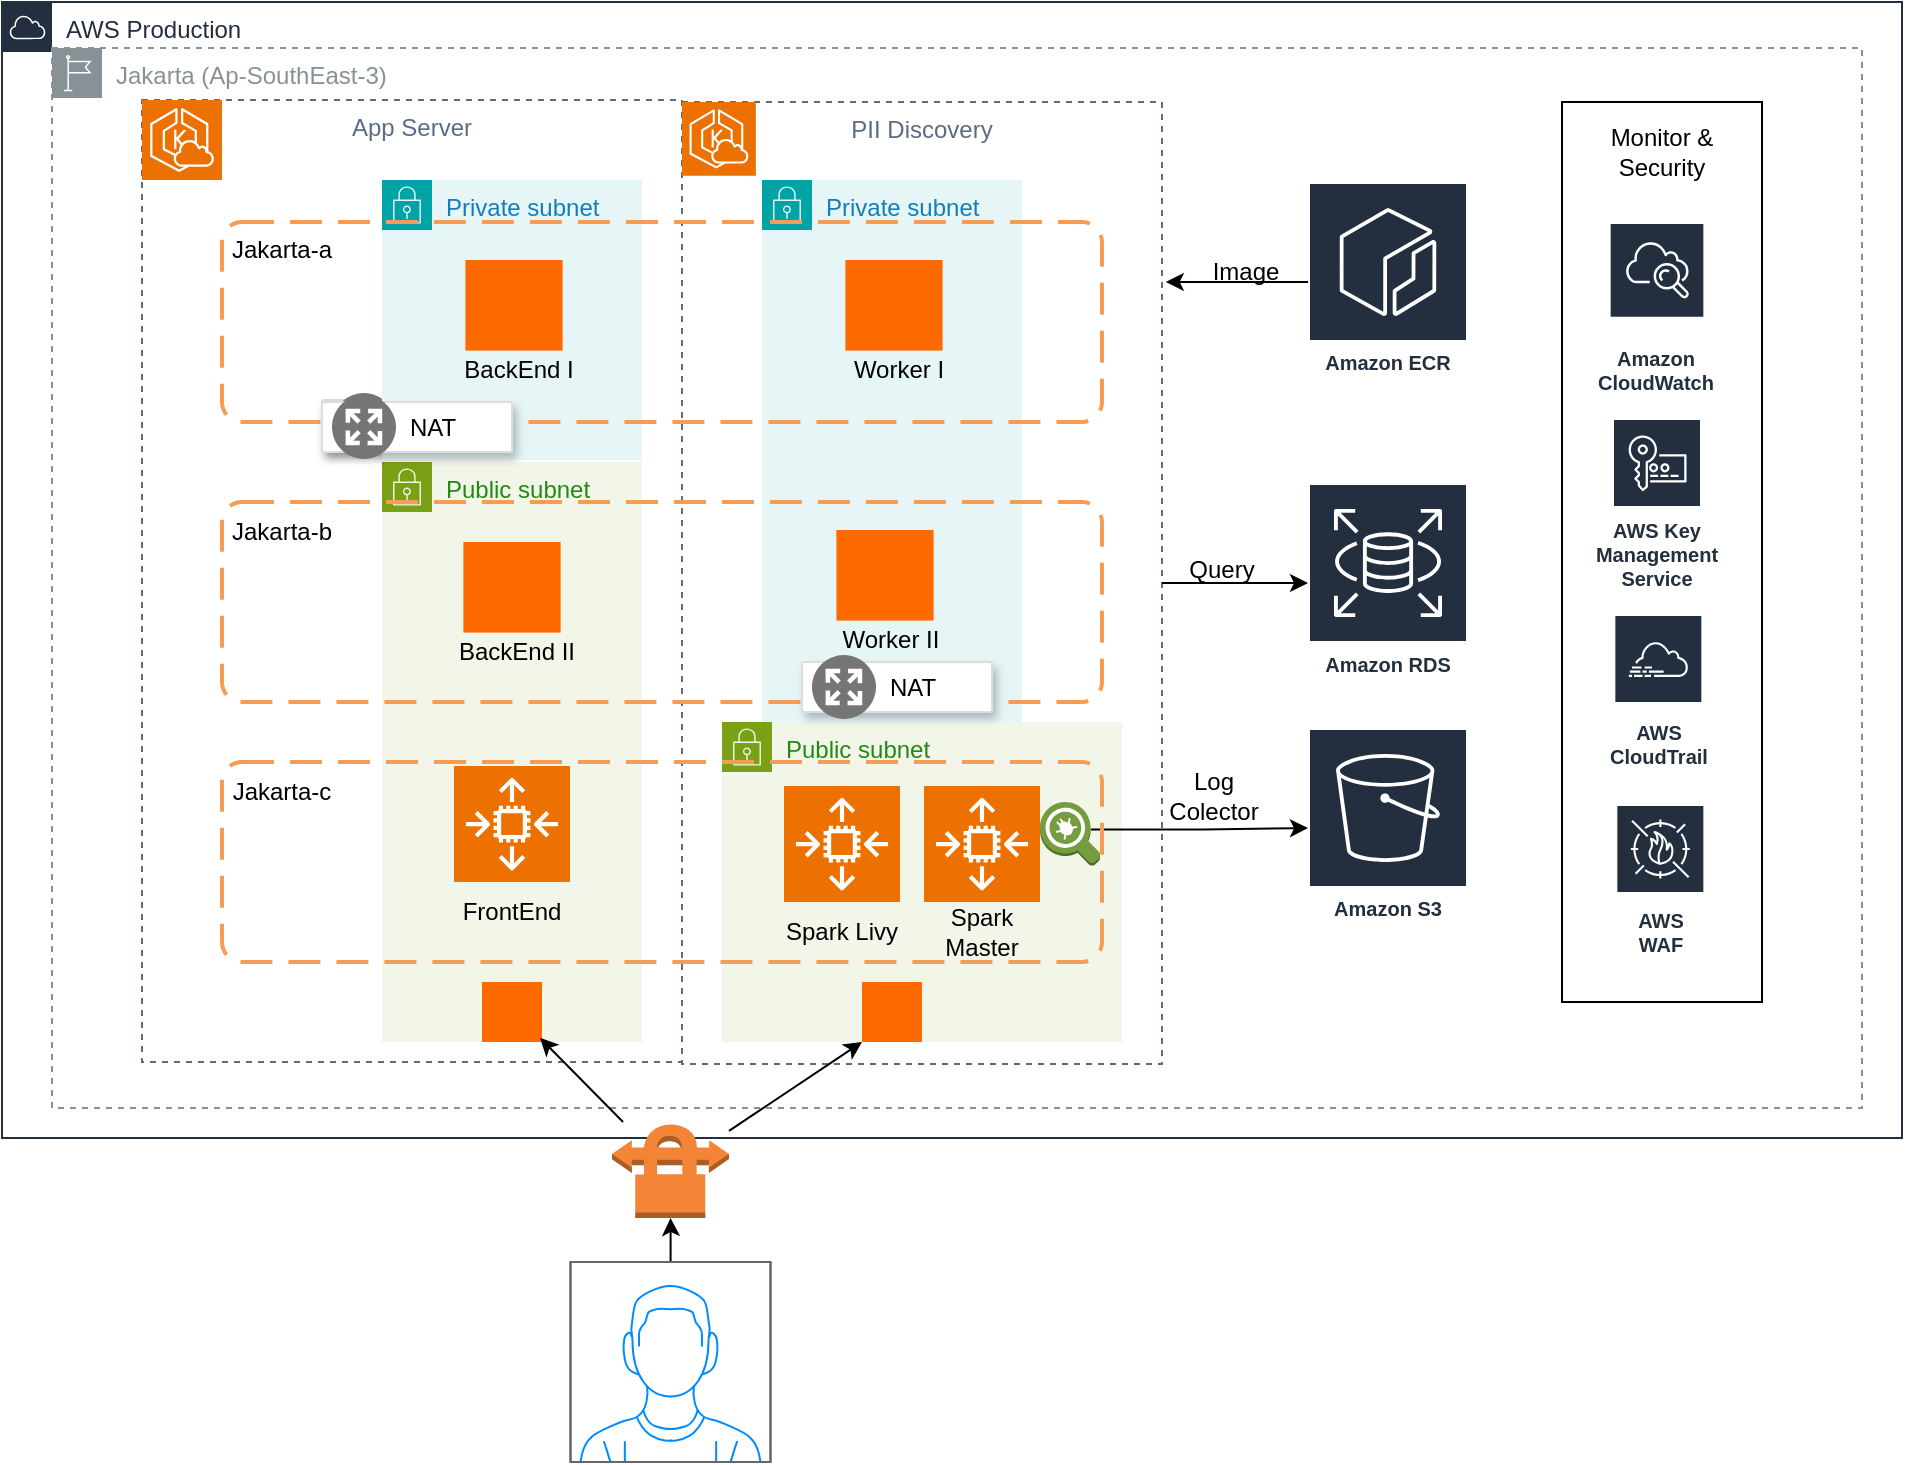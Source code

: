 <mxfile version="27.1.3">
  <diagram name="Page-1" id="OEKFfMH_OTiZ_qOjaAbR">
    <mxGraphModel dx="1111" dy="566" grid="1" gridSize="10" guides="1" tooltips="1" connect="1" arrows="1" fold="1" page="1" pageScale="1" pageWidth="1400" pageHeight="850" math="0" shadow="0">
      <root>
        <mxCell id="0" />
        <mxCell id="1" parent="0" />
        <mxCell id="RjtxKORx6J7O7LgqOXKw-29" value="AWS Production" style="points=[[0,0],[0.25,0],[0.5,0],[0.75,0],[1,0],[1,0.25],[1,0.5],[1,0.75],[1,1],[0.75,1],[0.5,1],[0.25,1],[0,1],[0,0.75],[0,0.5],[0,0.25]];outlineConnect=0;gradientColor=none;html=1;whiteSpace=wrap;fontSize=12;fontStyle=0;container=1;pointerEvents=0;collapsible=0;recursiveResize=0;shape=mxgraph.aws4.group;grIcon=mxgraph.aws4.group_aws_cloud;strokeColor=#232F3E;fillColor=none;verticalAlign=top;align=left;spacingLeft=30;fontColor=#232F3E;dashed=0;" parent="1" vertex="1">
          <mxGeometry x="40" y="60" width="950" height="568" as="geometry" />
        </mxCell>
        <mxCell id="RjtxKORx6J7O7LgqOXKw-87" value="" style="group" parent="RjtxKORx6J7O7LgqOXKw-29" vertex="1" connectable="0">
          <mxGeometry x="70" y="49" width="270" height="481" as="geometry" />
        </mxCell>
        <mxCell id="RjtxKORx6J7O7LgqOXKw-86" value="App Server" style="fillColor=none;strokeColor=#5A6C86;dashed=1;verticalAlign=top;fontStyle=0;fontColor=#5A6C86;whiteSpace=wrap;html=1;" parent="RjtxKORx6J7O7LgqOXKw-87" vertex="1">
          <mxGeometry width="270" height="481" as="geometry" />
        </mxCell>
        <mxCell id="RjtxKORx6J7O7LgqOXKw-85" value="" style="sketch=0;points=[[0,0,0],[0.25,0,0],[0.5,0,0],[0.75,0,0],[1,0,0],[0,1,0],[0.25,1,0],[0.5,1,0],[0.75,1,0],[1,1,0],[0,0.25,0],[0,0.5,0],[0,0.75,0],[1,0.25,0],[1,0.5,0],[1,0.75,0]];outlineConnect=0;fontColor=#232F3E;fillColor=#ED7100;strokeColor=#ffffff;dashed=0;verticalLabelPosition=bottom;verticalAlign=top;align=center;html=1;fontSize=12;fontStyle=0;aspect=fixed;shape=mxgraph.aws4.resourceIcon;resIcon=mxgraph.aws4.eks_cloud;" parent="RjtxKORx6J7O7LgqOXKw-87" vertex="1">
          <mxGeometry width="40" height="40" as="geometry" />
        </mxCell>
        <mxCell id="nUeZr9KWxaVTWW3aNAhu-19" value="" style="strokeColor=#dddddd;fillColor=#FFFFFF;shadow=1;strokeWidth=1;rounded=1;absoluteArcSize=1;arcSize=2;" parent="RjtxKORx6J7O7LgqOXKw-87" vertex="1">
          <mxGeometry x="90" y="150" width="95" height="25" as="geometry" />
        </mxCell>
        <mxCell id="nUeZr9KWxaVTWW3aNAhu-20" value="NAT" style="sketch=0;dashed=0;connectable=0;html=1;fillColor=#757575;strokeColor=none;shape=mxgraph.gcp2.nat;part=1;labelPosition=right;verticalLabelPosition=middle;align=left;verticalAlign=middle;spacingLeft=5;fontSize=12;" parent="nUeZr9KWxaVTWW3aNAhu-19" vertex="1">
          <mxGeometry y="0.5" width="32" height="32" relative="1" as="geometry">
            <mxPoint x="5" y="-16" as="offset" />
          </mxGeometry>
        </mxCell>
        <mxCell id="7GZHaW2NBQIr_SHn8R8S-1" value="Jakarta-a" style="text;html=1;align=center;verticalAlign=middle;whiteSpace=wrap;rounded=0;" vertex="1" parent="RjtxKORx6J7O7LgqOXKw-87">
          <mxGeometry x="30" y="71" width="80" height="8" as="geometry" />
        </mxCell>
        <mxCell id="RjtxKORx6J7O7LgqOXKw-40" value="Public subnet" style="points=[[0,0],[0.25,0],[0.5,0],[0.75,0],[1,0],[1,0.25],[1,0.5],[1,0.75],[1,1],[0.75,1],[0.5,1],[0.25,1],[0,1],[0,0.75],[0,0.5],[0,0.25]];outlineConnect=0;gradientColor=none;html=1;whiteSpace=wrap;fontSize=12;fontStyle=0;container=0;pointerEvents=0;collapsible=0;recursiveResize=0;shape=mxgraph.aws4.group;grIcon=mxgraph.aws4.group_security_group;grStroke=0;strokeColor=#7AA116;fillColor=#F2F6E8;verticalAlign=top;align=left;spacingLeft=30;fontColor=#248814;dashed=0;" parent="RjtxKORx6J7O7LgqOXKw-29" vertex="1">
          <mxGeometry x="360" y="360" width="200" height="160" as="geometry" />
        </mxCell>
        <mxCell id="RjtxKORx6J7O7LgqOXKw-89" value="PII Discovery" style="fillColor=none;strokeColor=#5A6C86;dashed=1;verticalAlign=top;fontStyle=0;fontColor=#5A6C86;whiteSpace=wrap;html=1;" parent="RjtxKORx6J7O7LgqOXKw-29" vertex="1">
          <mxGeometry x="340" y="50" width="240" height="481" as="geometry" />
        </mxCell>
        <mxCell id="RjtxKORx6J7O7LgqOXKw-43" value="Jakarta (Ap-SouthEast-3)" style="sketch=0;outlineConnect=0;gradientColor=none;html=1;whiteSpace=wrap;fontSize=12;fontStyle=0;shape=mxgraph.aws4.group;grIcon=mxgraph.aws4.group_region;strokeColor=#879196;fillColor=none;verticalAlign=top;align=left;spacingLeft=30;fontColor=#879196;dashed=1;" parent="RjtxKORx6J7O7LgqOXKw-29" vertex="1">
          <mxGeometry x="25" y="23" width="905" height="530" as="geometry" />
        </mxCell>
        <mxCell id="RjtxKORx6J7O7LgqOXKw-72" value="" style="group" parent="RjtxKORx6J7O7LgqOXKw-29" vertex="1" connectable="0">
          <mxGeometry x="190" y="89" width="130" height="431" as="geometry" />
        </mxCell>
        <mxCell id="RjtxKORx6J7O7LgqOXKw-73" value="Public subnet" style="points=[[0,0],[0.25,0],[0.5,0],[0.75,0],[1,0],[1,0.25],[1,0.5],[1,0.75],[1,1],[0.75,1],[0.5,1],[0.25,1],[0,1],[0,0.75],[0,0.5],[0,0.25]];outlineConnect=0;gradientColor=none;html=1;whiteSpace=wrap;fontSize=12;fontStyle=0;container=0;pointerEvents=0;collapsible=0;recursiveResize=0;shape=mxgraph.aws4.group;grIcon=mxgraph.aws4.group_security_group;grStroke=0;strokeColor=#7AA116;fillColor=#F2F6E8;verticalAlign=top;align=left;spacingLeft=30;fontColor=#248814;dashed=0;" parent="RjtxKORx6J7O7LgqOXKw-72" vertex="1">
          <mxGeometry y="141" width="130" height="290" as="geometry" />
        </mxCell>
        <mxCell id="RjtxKORx6J7O7LgqOXKw-74" value="Private subnet" style="points=[[0,0],[0.25,0],[0.5,0],[0.75,0],[1,0],[1,0.25],[1,0.5],[1,0.75],[1,1],[0.75,1],[0.5,1],[0.25,1],[0,1],[0,0.75],[0,0.5],[0,0.25]];outlineConnect=0;gradientColor=none;html=1;whiteSpace=wrap;fontSize=12;fontStyle=0;container=1;pointerEvents=0;collapsible=0;recursiveResize=0;shape=mxgraph.aws4.group;grIcon=mxgraph.aws4.group_security_group;grStroke=0;strokeColor=#00A4A6;fillColor=#E6F6F7;verticalAlign=top;align=left;spacingLeft=30;fontColor=#147EBA;dashed=0;" parent="RjtxKORx6J7O7LgqOXKw-72" vertex="1">
          <mxGeometry width="130" height="140" as="geometry" />
        </mxCell>
        <mxCell id="RjtxKORx6J7O7LgqOXKw-75" value="" style="group" parent="RjtxKORx6J7O7LgqOXKw-74" vertex="1" connectable="0">
          <mxGeometry x="36" y="40" width="65" height="70" as="geometry" />
        </mxCell>
        <mxCell id="RjtxKORx6J7O7LgqOXKw-76" value="" style="points=[];aspect=fixed;html=1;align=center;shadow=0;dashed=0;fillColor=#FF6A00;strokeColor=none;shape=mxgraph.alibaba_cloud.ecs_elastic_compute_service;" parent="RjtxKORx6J7O7LgqOXKw-75" vertex="1">
          <mxGeometry x="5.7" width="48.6" height="45.3" as="geometry" />
        </mxCell>
        <mxCell id="RjtxKORx6J7O7LgqOXKw-77" value="BackEnd I" style="text;html=1;align=center;verticalAlign=middle;whiteSpace=wrap;rounded=0;" parent="RjtxKORx6J7O7LgqOXKw-75" vertex="1">
          <mxGeometry y="40" width="65" height="30" as="geometry" />
        </mxCell>
        <mxCell id="RjtxKORx6J7O7LgqOXKw-78" value="" style="group" parent="RjtxKORx6J7O7LgqOXKw-72" vertex="1" connectable="0">
          <mxGeometry x="35" y="293" width="60" height="88" as="geometry" />
        </mxCell>
        <mxCell id="RjtxKORx6J7O7LgqOXKw-79" value="" style="sketch=0;points=[[0,0,0],[0.25,0,0],[0.5,0,0],[0.75,0,0],[1,0,0],[0,1,0],[0.25,1,0],[0.5,1,0],[0.75,1,0],[1,1,0],[0,0.25,0],[0,0.5,0],[0,0.75,0],[1,0.25,0],[1,0.5,0],[1,0.75,0]];outlineConnect=0;fontColor=#232F3E;fillColor=#ED7100;strokeColor=#ffffff;dashed=0;verticalLabelPosition=bottom;verticalAlign=top;align=center;html=1;fontSize=12;fontStyle=0;aspect=fixed;shape=mxgraph.aws4.resourceIcon;resIcon=mxgraph.aws4.auto_scaling2;" parent="RjtxKORx6J7O7LgqOXKw-78" vertex="1">
          <mxGeometry x="1" width="58" height="58" as="geometry" />
        </mxCell>
        <mxCell id="RjtxKORx6J7O7LgqOXKw-80" value="FrontEnd" style="text;html=1;align=center;verticalAlign=middle;whiteSpace=wrap;rounded=0;" parent="RjtxKORx6J7O7LgqOXKw-78" vertex="1">
          <mxGeometry y="58" width="60" height="30" as="geometry" />
        </mxCell>
        <mxCell id="RjtxKORx6J7O7LgqOXKw-81" value="" style="points=[];aspect=fixed;html=1;align=center;shadow=0;dashed=0;fillColor=#FF6A00;strokeColor=none;shape=mxgraph.alibaba_cloud.nlb_network_load_balancer_02;" parent="RjtxKORx6J7O7LgqOXKw-72" vertex="1">
          <mxGeometry x="50" y="401" width="30" height="30" as="geometry" />
        </mxCell>
        <mxCell id="RjtxKORx6J7O7LgqOXKw-82" value="" style="group" parent="RjtxKORx6J7O7LgqOXKw-72" vertex="1" connectable="0">
          <mxGeometry x="35" y="181" width="65" height="70" as="geometry" />
        </mxCell>
        <mxCell id="RjtxKORx6J7O7LgqOXKw-83" value="" style="points=[];aspect=fixed;html=1;align=center;shadow=0;dashed=0;fillColor=#FF6A00;strokeColor=none;shape=mxgraph.alibaba_cloud.ecs_elastic_compute_service;" parent="RjtxKORx6J7O7LgqOXKw-82" vertex="1">
          <mxGeometry x="5.7" width="48.6" height="45.3" as="geometry" />
        </mxCell>
        <mxCell id="RjtxKORx6J7O7LgqOXKw-84" value="BackEnd II" style="text;html=1;align=center;verticalAlign=middle;whiteSpace=wrap;rounded=0;" parent="RjtxKORx6J7O7LgqOXKw-82" vertex="1">
          <mxGeometry y="40" width="65" height="30" as="geometry" />
        </mxCell>
        <mxCell id="RjtxKORx6J7O7LgqOXKw-46" value="Private subnet" style="points=[[0,0],[0.25,0],[0.5,0],[0.75,0],[1,0],[1,0.25],[1,0.5],[1,0.75],[1,1],[0.75,1],[0.5,1],[0.25,1],[0,1],[0,0.75],[0,0.5],[0,0.25]];outlineConnect=0;gradientColor=none;html=1;whiteSpace=wrap;fontSize=12;fontStyle=0;container=1;pointerEvents=0;collapsible=0;recursiveResize=0;shape=mxgraph.aws4.group;grIcon=mxgraph.aws4.group_security_group;grStroke=0;strokeColor=#00A4A6;fillColor=#E6F6F7;verticalAlign=top;align=left;spacingLeft=30;fontColor=#147EBA;dashed=0;" parent="RjtxKORx6J7O7LgqOXKw-29" vertex="1">
          <mxGeometry x="380" y="89" width="130" height="271" as="geometry" />
        </mxCell>
        <mxCell id="RjtxKORx6J7O7LgqOXKw-50" value="" style="group" parent="RjtxKORx6J7O7LgqOXKw-46" vertex="1" connectable="0">
          <mxGeometry x="36" y="40" width="65" height="70" as="geometry" />
        </mxCell>
        <mxCell id="RjtxKORx6J7O7LgqOXKw-51" value="" style="points=[];aspect=fixed;html=1;align=center;shadow=0;dashed=0;fillColor=#FF6A00;strokeColor=none;shape=mxgraph.alibaba_cloud.ecs_elastic_compute_service;" parent="RjtxKORx6J7O7LgqOXKw-50" vertex="1">
          <mxGeometry x="5.7" width="48.6" height="45.3" as="geometry" />
        </mxCell>
        <mxCell id="RjtxKORx6J7O7LgqOXKw-52" value="Worker I" style="text;html=1;align=center;verticalAlign=middle;whiteSpace=wrap;rounded=0;" parent="RjtxKORx6J7O7LgqOXKw-50" vertex="1">
          <mxGeometry y="40" width="65" height="30" as="geometry" />
        </mxCell>
        <mxCell id="RjtxKORx6J7O7LgqOXKw-49" value="" style="group" parent="RjtxKORx6J7O7LgqOXKw-46" vertex="1" connectable="0">
          <mxGeometry x="31.5" y="175" width="65" height="70" as="geometry" />
        </mxCell>
        <mxCell id="RjtxKORx6J7O7LgqOXKw-47" value="" style="points=[];aspect=fixed;html=1;align=center;shadow=0;dashed=0;fillColor=#FF6A00;strokeColor=none;shape=mxgraph.alibaba_cloud.ecs_elastic_compute_service;" parent="RjtxKORx6J7O7LgqOXKw-49" vertex="1">
          <mxGeometry x="5.7" width="48.6" height="45.3" as="geometry" />
        </mxCell>
        <mxCell id="RjtxKORx6J7O7LgqOXKw-48" value="Worker II" style="text;html=1;align=center;verticalAlign=middle;whiteSpace=wrap;rounded=0;" parent="RjtxKORx6J7O7LgqOXKw-49" vertex="1">
          <mxGeometry y="40" width="65" height="30" as="geometry" />
        </mxCell>
        <mxCell id="RjtxKORx6J7O7LgqOXKw-39" value="" style="points=[];aspect=fixed;html=1;align=center;shadow=0;dashed=0;fillColor=#FF6A00;strokeColor=none;shape=mxgraph.alibaba_cloud.nlb_network_load_balancer_02;" parent="RjtxKORx6J7O7LgqOXKw-29" vertex="1">
          <mxGeometry x="430" y="490" width="30" height="30" as="geometry" />
        </mxCell>
        <mxCell id="RjtxKORx6J7O7LgqOXKw-57" value="" style="rounded=1;arcSize=10;dashed=1;strokeColor=#F59D56;fillColor=none;gradientColor=none;dashPattern=8 4;strokeWidth=2;" parent="RjtxKORx6J7O7LgqOXKw-29" vertex="1">
          <mxGeometry x="110" y="250" width="440" height="100" as="geometry" />
        </mxCell>
        <mxCell id="RjtxKORx6J7O7LgqOXKw-55" value="" style="rounded=1;arcSize=10;dashed=1;strokeColor=#F59D56;fillColor=none;gradientColor=none;dashPattern=8 4;strokeWidth=2;" parent="RjtxKORx6J7O7LgqOXKw-29" vertex="1">
          <mxGeometry x="110" y="110" width="440" height="100" as="geometry" />
        </mxCell>
        <mxCell id="RjtxKORx6J7O7LgqOXKw-96" value="Amazon S3" style="sketch=0;outlineConnect=0;fontColor=#232F3E;gradientColor=none;strokeColor=#ffffff;fillColor=#232F3E;dashed=0;verticalLabelPosition=middle;verticalAlign=bottom;align=center;html=1;whiteSpace=wrap;fontSize=10;fontStyle=1;spacing=3;shape=mxgraph.aws4.productIcon;prIcon=mxgraph.aws4.s3;" parent="RjtxKORx6J7O7LgqOXKw-29" vertex="1">
          <mxGeometry x="653" y="363" width="80" height="100" as="geometry" />
        </mxCell>
        <mxCell id="RjtxKORx6J7O7LgqOXKw-97" value="Amazon RDS" style="sketch=0;outlineConnect=0;fontColor=#232F3E;gradientColor=none;strokeColor=#ffffff;fillColor=#232F3E;dashed=0;verticalLabelPosition=middle;verticalAlign=bottom;align=center;html=1;whiteSpace=wrap;fontSize=10;fontStyle=1;spacing=3;shape=mxgraph.aws4.productIcon;prIcon=mxgraph.aws4.rds;" parent="RjtxKORx6J7O7LgqOXKw-29" vertex="1">
          <mxGeometry x="653" y="240.5" width="80" height="100" as="geometry" />
        </mxCell>
        <mxCell id="nUeZr9KWxaVTWW3aNAhu-3" style="edgeStyle=orthogonalEdgeStyle;rounded=0;orthogonalLoop=1;jettySize=auto;html=1;exitX=0.845;exitY=0.43;exitDx=0;exitDy=0;exitPerimeter=0;" parent="RjtxKORx6J7O7LgqOXKw-29" source="nUeZr9KWxaVTWW3aNAhu-2" target="RjtxKORx6J7O7LgqOXKw-96" edge="1">
          <mxGeometry relative="1" as="geometry">
            <mxPoint x="520" y="416" as="sourcePoint" />
          </mxGeometry>
        </mxCell>
        <mxCell id="nUeZr9KWxaVTWW3aNAhu-4" value="" style="edgeStyle=orthogonalEdgeStyle;rounded=0;orthogonalLoop=1;jettySize=auto;html=1;" parent="RjtxKORx6J7O7LgqOXKw-29" source="RjtxKORx6J7O7LgqOXKw-89" target="RjtxKORx6J7O7LgqOXKw-97" edge="1">
          <mxGeometry relative="1" as="geometry" />
        </mxCell>
        <mxCell id="nUeZr9KWxaVTWW3aNAhu-6" value="" style="rounded=4;whiteSpace=wrap;html=1;" parent="RjtxKORx6J7O7LgqOXKw-29" vertex="1">
          <mxGeometry x="780" y="50" width="100" height="450" as="geometry" />
        </mxCell>
        <mxCell id="nUeZr9KWxaVTWW3aNAhu-9" value="AWS&#xa;CloudTrail" style="sketch=0;outlineConnect=0;fontColor=#232F3E;gradientColor=none;strokeColor=#ffffff;fillColor=#232F3E;dashed=0;verticalLabelPosition=middle;verticalAlign=bottom;align=center;html=1;whiteSpace=wrap;fontSize=10;fontStyle=1;spacing=3;shape=mxgraph.aws4.productIcon;prIcon=mxgraph.aws4.cloudtrail;" parent="RjtxKORx6J7O7LgqOXKw-29" vertex="1">
          <mxGeometry x="805.67" y="306" width="45" height="81" as="geometry" />
        </mxCell>
        <mxCell id="nUeZr9KWxaVTWW3aNAhu-11" value="" style="edgeStyle=orthogonalEdgeStyle;rounded=0;orthogonalLoop=1;jettySize=auto;html=1;entryX=1.008;entryY=0.187;entryDx=0;entryDy=0;entryPerimeter=0;" parent="RjtxKORx6J7O7LgqOXKw-29" source="nUeZr9KWxaVTWW3aNAhu-10" target="RjtxKORx6J7O7LgqOXKw-89" edge="1">
          <mxGeometry relative="1" as="geometry" />
        </mxCell>
        <mxCell id="nUeZr9KWxaVTWW3aNAhu-10" value="Amazon ECR" style="sketch=0;outlineConnect=0;fontColor=#232F3E;gradientColor=none;strokeColor=#ffffff;fillColor=#232F3E;dashed=0;verticalLabelPosition=middle;verticalAlign=bottom;align=center;html=1;whiteSpace=wrap;fontSize=10;fontStyle=1;spacing=3;shape=mxgraph.aws4.productIcon;prIcon=mxgraph.aws4.ecr;" parent="RjtxKORx6J7O7LgqOXKw-29" vertex="1">
          <mxGeometry x="653" y="90" width="80" height="100" as="geometry" />
        </mxCell>
        <mxCell id="nUeZr9KWxaVTWW3aNAhu-12" value="Log Colector" style="text;html=1;align=center;verticalAlign=middle;whiteSpace=wrap;rounded=0;" parent="RjtxKORx6J7O7LgqOXKw-29" vertex="1">
          <mxGeometry x="576" y="382" width="60" height="30" as="geometry" />
        </mxCell>
        <mxCell id="nUeZr9KWxaVTWW3aNAhu-13" value="Query" style="text;html=1;align=center;verticalAlign=middle;whiteSpace=wrap;rounded=0;" parent="RjtxKORx6J7O7LgqOXKw-29" vertex="1">
          <mxGeometry x="580" y="269" width="60" height="30" as="geometry" />
        </mxCell>
        <mxCell id="nUeZr9KWxaVTWW3aNAhu-14" value="Image" style="text;html=1;align=center;verticalAlign=middle;whiteSpace=wrap;rounded=0;" parent="RjtxKORx6J7O7LgqOXKw-29" vertex="1">
          <mxGeometry x="592" y="120" width="60" height="30" as="geometry" />
        </mxCell>
        <mxCell id="nUeZr9KWxaVTWW3aNAhu-15" value="AWS WAF" style="sketch=0;outlineConnect=0;fontColor=#232F3E;gradientColor=none;strokeColor=#ffffff;fillColor=#232F3E;dashed=0;verticalLabelPosition=middle;verticalAlign=bottom;align=center;html=1;whiteSpace=wrap;fontSize=10;fontStyle=1;spacing=3;shape=mxgraph.aws4.productIcon;prIcon=mxgraph.aws4.waf;" parent="RjtxKORx6J7O7LgqOXKw-29" vertex="1">
          <mxGeometry x="806.67" y="401" width="45" height="80" as="geometry" />
        </mxCell>
        <mxCell id="nUeZr9KWxaVTWW3aNAhu-16" value="AWS Key Management Service" style="sketch=0;outlineConnect=0;fontColor=#232F3E;gradientColor=none;strokeColor=#ffffff;fillColor=#232F3E;dashed=0;verticalLabelPosition=middle;verticalAlign=bottom;align=center;html=1;whiteSpace=wrap;fontSize=10;fontStyle=1;spacing=3;shape=mxgraph.aws4.productIcon;prIcon=mxgraph.aws4.key_management_service;" parent="RjtxKORx6J7O7LgqOXKw-29" vertex="1">
          <mxGeometry x="805" y="208" width="45" height="90" as="geometry" />
        </mxCell>
        <mxCell id="nUeZr9KWxaVTWW3aNAhu-17" value="Amazon CloudWatch" style="sketch=0;outlineConnect=0;fontColor=#232F3E;gradientColor=none;strokeColor=#ffffff;fillColor=#232F3E;dashed=0;verticalLabelPosition=middle;verticalAlign=bottom;align=center;html=1;whiteSpace=wrap;fontSize=10;fontStyle=1;spacing=3;shape=mxgraph.aws4.productIcon;prIcon=mxgraph.aws4.cloudwatch;" parent="RjtxKORx6J7O7LgqOXKw-29" vertex="1">
          <mxGeometry x="803.33" y="110" width="48.34" height="90" as="geometry" />
        </mxCell>
        <mxCell id="nUeZr9KWxaVTWW3aNAhu-18" value="Monitor &amp;amp; Security" style="text;html=1;align=center;verticalAlign=middle;whiteSpace=wrap;rounded=0;" parent="RjtxKORx6J7O7LgqOXKw-29" vertex="1">
          <mxGeometry x="800" y="60" width="60" height="30" as="geometry" />
        </mxCell>
        <mxCell id="RjtxKORx6J7O7LgqOXKw-90" value="" style="sketch=0;points=[[0,0,0],[0.25,0,0],[0.5,0,0],[0.75,0,0],[1,0,0],[0,1,0],[0.25,1,0],[0.5,1,0],[0.75,1,0],[1,1,0],[0,0.25,0],[0,0.5,0],[0,0.75,0],[1,0.25,0],[1,0.5,0],[1,0.75,0]];outlineConnect=0;fontColor=#232F3E;fillColor=#ED7100;strokeColor=#ffffff;dashed=0;verticalLabelPosition=bottom;verticalAlign=top;align=center;html=1;fontSize=12;fontStyle=0;aspect=fixed;shape=mxgraph.aws4.resourceIcon;resIcon=mxgraph.aws4.eks_cloud;" parent="RjtxKORx6J7O7LgqOXKw-29" vertex="1">
          <mxGeometry x="340" y="50" width="36.923" height="36.923" as="geometry" />
        </mxCell>
        <mxCell id="nUeZr9KWxaVTWW3aNAhu-2" value="" style="outlineConnect=0;dashed=0;verticalLabelPosition=bottom;verticalAlign=top;align=center;html=1;shape=mxgraph.aws3.agent;fillColor=#759C3E;gradientColor=none;" parent="RjtxKORx6J7O7LgqOXKw-29" vertex="1">
          <mxGeometry x="519" y="400" width="30" height="32" as="geometry" />
        </mxCell>
        <mxCell id="nUeZr9KWxaVTWW3aNAhu-22" value="" style="strokeColor=#dddddd;fillColor=#FFFFFF;shadow=1;strokeWidth=1;rounded=1;absoluteArcSize=1;arcSize=2;" parent="RjtxKORx6J7O7LgqOXKw-29" vertex="1">
          <mxGeometry x="400" y="330" width="95" height="25" as="geometry" />
        </mxCell>
        <mxCell id="nUeZr9KWxaVTWW3aNAhu-23" value="NAT" style="sketch=0;dashed=0;connectable=0;html=1;fillColor=#757575;strokeColor=none;shape=mxgraph.gcp2.nat;part=1;labelPosition=right;verticalLabelPosition=middle;align=left;verticalAlign=middle;spacingLeft=5;fontSize=12;" parent="nUeZr9KWxaVTWW3aNAhu-22" vertex="1">
          <mxGeometry y="0.5" width="32" height="32" relative="1" as="geometry">
            <mxPoint x="5" y="-16" as="offset" />
          </mxGeometry>
        </mxCell>
        <mxCell id="nUeZr9KWxaVTWW3aNAhu-27" value="" style="group" parent="RjtxKORx6J7O7LgqOXKw-29" vertex="1" connectable="0">
          <mxGeometry x="390" y="392" width="130" height="88" as="geometry" />
        </mxCell>
        <mxCell id="RjtxKORx6J7O7LgqOXKw-56" value="" style="group" parent="nUeZr9KWxaVTWW3aNAhu-27" vertex="1" connectable="0">
          <mxGeometry width="60" height="88" as="geometry" />
        </mxCell>
        <mxCell id="RjtxKORx6J7O7LgqOXKw-44" value="" style="sketch=0;points=[[0,0,0],[0.25,0,0],[0.5,0,0],[0.75,0,0],[1,0,0],[0,1,0],[0.25,1,0],[0.5,1,0],[0.75,1,0],[1,1,0],[0,0.25,0],[0,0.5,0],[0,0.75,0],[1,0.25,0],[1,0.5,0],[1,0.75,0]];outlineConnect=0;fontColor=#232F3E;fillColor=#ED7100;strokeColor=#ffffff;dashed=0;verticalLabelPosition=bottom;verticalAlign=top;align=center;html=1;fontSize=12;fontStyle=0;aspect=fixed;shape=mxgraph.aws4.resourceIcon;resIcon=mxgraph.aws4.auto_scaling2;" parent="RjtxKORx6J7O7LgqOXKw-56" vertex="1">
          <mxGeometry x="1" width="58" height="58" as="geometry" />
        </mxCell>
        <mxCell id="RjtxKORx6J7O7LgqOXKw-45" value="Spark Livy" style="text;html=1;align=center;verticalAlign=middle;whiteSpace=wrap;rounded=0;" parent="RjtxKORx6J7O7LgqOXKw-56" vertex="1">
          <mxGeometry y="58" width="60" height="30" as="geometry" />
        </mxCell>
        <mxCell id="nUeZr9KWxaVTWW3aNAhu-24" value="" style="group" parent="nUeZr9KWxaVTWW3aNAhu-27" vertex="1" connectable="0">
          <mxGeometry x="70" width="60" height="88" as="geometry" />
        </mxCell>
        <mxCell id="nUeZr9KWxaVTWW3aNAhu-25" value="" style="sketch=0;points=[[0,0,0],[0.25,0,0],[0.5,0,0],[0.75,0,0],[1,0,0],[0,1,0],[0.25,1,0],[0.5,1,0],[0.75,1,0],[1,1,0],[0,0.25,0],[0,0.5,0],[0,0.75,0],[1,0.25,0],[1,0.5,0],[1,0.75,0]];outlineConnect=0;fontColor=#232F3E;fillColor=#ED7100;strokeColor=#ffffff;dashed=0;verticalLabelPosition=bottom;verticalAlign=top;align=center;html=1;fontSize=12;fontStyle=0;aspect=fixed;shape=mxgraph.aws4.resourceIcon;resIcon=mxgraph.aws4.auto_scaling2;" parent="nUeZr9KWxaVTWW3aNAhu-24" vertex="1">
          <mxGeometry x="1" width="58" height="58" as="geometry" />
        </mxCell>
        <mxCell id="nUeZr9KWxaVTWW3aNAhu-26" value="Spark Master" style="text;html=1;align=center;verticalAlign=middle;whiteSpace=wrap;rounded=0;" parent="nUeZr9KWxaVTWW3aNAhu-24" vertex="1">
          <mxGeometry y="58" width="60" height="30" as="geometry" />
        </mxCell>
        <mxCell id="RjtxKORx6J7O7LgqOXKw-58" value="" style="rounded=1;arcSize=10;dashed=1;strokeColor=#F59D56;fillColor=none;gradientColor=none;dashPattern=8 4;strokeWidth=2;" parent="RjtxKORx6J7O7LgqOXKw-29" vertex="1">
          <mxGeometry x="110" y="380" width="440" height="100" as="geometry" />
        </mxCell>
        <mxCell id="nUeZr9KWxaVTWW3aNAhu-28" value="" style="strokeColor=#dddddd;fillColor=#FFFFFF;shadow=1;strokeWidth=1;rounded=1;absoluteArcSize=1;arcSize=2;" parent="RjtxKORx6J7O7LgqOXKw-29" vertex="1">
          <mxGeometry x="160" y="200" width="95" height="25" as="geometry" />
        </mxCell>
        <mxCell id="nUeZr9KWxaVTWW3aNAhu-29" value="NAT" style="sketch=0;dashed=0;connectable=0;html=1;fillColor=#757575;strokeColor=none;shape=mxgraph.gcp2.nat;part=1;labelPosition=right;verticalLabelPosition=middle;align=left;verticalAlign=middle;spacingLeft=5;fontSize=12;" parent="nUeZr9KWxaVTWW3aNAhu-28" vertex="1">
          <mxGeometry y="0.5" width="32" height="32" relative="1" as="geometry">
            <mxPoint x="5" y="-16" as="offset" />
          </mxGeometry>
        </mxCell>
        <mxCell id="7GZHaW2NBQIr_SHn8R8S-3" value="Jakarta-b" style="text;html=1;align=center;verticalAlign=middle;whiteSpace=wrap;rounded=0;" vertex="1" parent="RjtxKORx6J7O7LgqOXKw-29">
          <mxGeometry x="110" y="250" width="60" height="30" as="geometry" />
        </mxCell>
        <mxCell id="7GZHaW2NBQIr_SHn8R8S-2" value="Jakarta-c" style="text;html=1;align=center;verticalAlign=middle;whiteSpace=wrap;rounded=0;" vertex="1" parent="RjtxKORx6J7O7LgqOXKw-29">
          <mxGeometry x="110" y="380" width="60" height="30" as="geometry" />
        </mxCell>
        <mxCell id="RjtxKORx6J7O7LgqOXKw-38" value="" style="edgeStyle=orthogonalEdgeStyle;rounded=0;orthogonalLoop=1;jettySize=auto;html=1;" parent="1" source="RjtxKORx6J7O7LgqOXKw-37" target="RjtxKORx6J7O7LgqOXKw-34" edge="1">
          <mxGeometry relative="1" as="geometry" />
        </mxCell>
        <mxCell id="RjtxKORx6J7O7LgqOXKw-37" value="" style="verticalLabelPosition=bottom;shadow=0;dashed=0;align=center;html=1;verticalAlign=top;strokeWidth=1;shape=mxgraph.mockup.containers.userMale;strokeColor=#666666;strokeColor2=#008cff;" parent="1" vertex="1">
          <mxGeometry x="324.25" y="690" width="100" height="100" as="geometry" />
        </mxCell>
        <mxCell id="RjtxKORx6J7O7LgqOXKw-34" value="" style="outlineConnect=0;dashed=0;verticalLabelPosition=bottom;verticalAlign=top;align=center;html=1;shape=mxgraph.aws3.vpn_connection;fillColor=#F58536;gradientColor=none;" parent="1" vertex="1">
          <mxGeometry x="345" y="620" width="58.5" height="48" as="geometry" />
        </mxCell>
        <mxCell id="RjtxKORx6J7O7LgqOXKw-91" value="" style="endArrow=classic;html=1;rounded=0;" parent="1" source="RjtxKORx6J7O7LgqOXKw-34" edge="1">
          <mxGeometry width="50" height="50" relative="1" as="geometry">
            <mxPoint x="540" y="540" as="sourcePoint" />
            <mxPoint x="470" y="580" as="targetPoint" />
          </mxGeometry>
        </mxCell>
        <mxCell id="RjtxKORx6J7O7LgqOXKw-92" value="" style="endArrow=classic;html=1;rounded=0;entryX=0.967;entryY=0.933;entryDx=0;entryDy=0;entryPerimeter=0;" parent="1" source="RjtxKORx6J7O7LgqOXKw-34" target="RjtxKORx6J7O7LgqOXKw-81" edge="1">
          <mxGeometry width="50" height="50" relative="1" as="geometry">
            <mxPoint x="414" y="634" as="sourcePoint" />
            <mxPoint x="300" y="660" as="targetPoint" />
          </mxGeometry>
        </mxCell>
      </root>
    </mxGraphModel>
  </diagram>
</mxfile>
